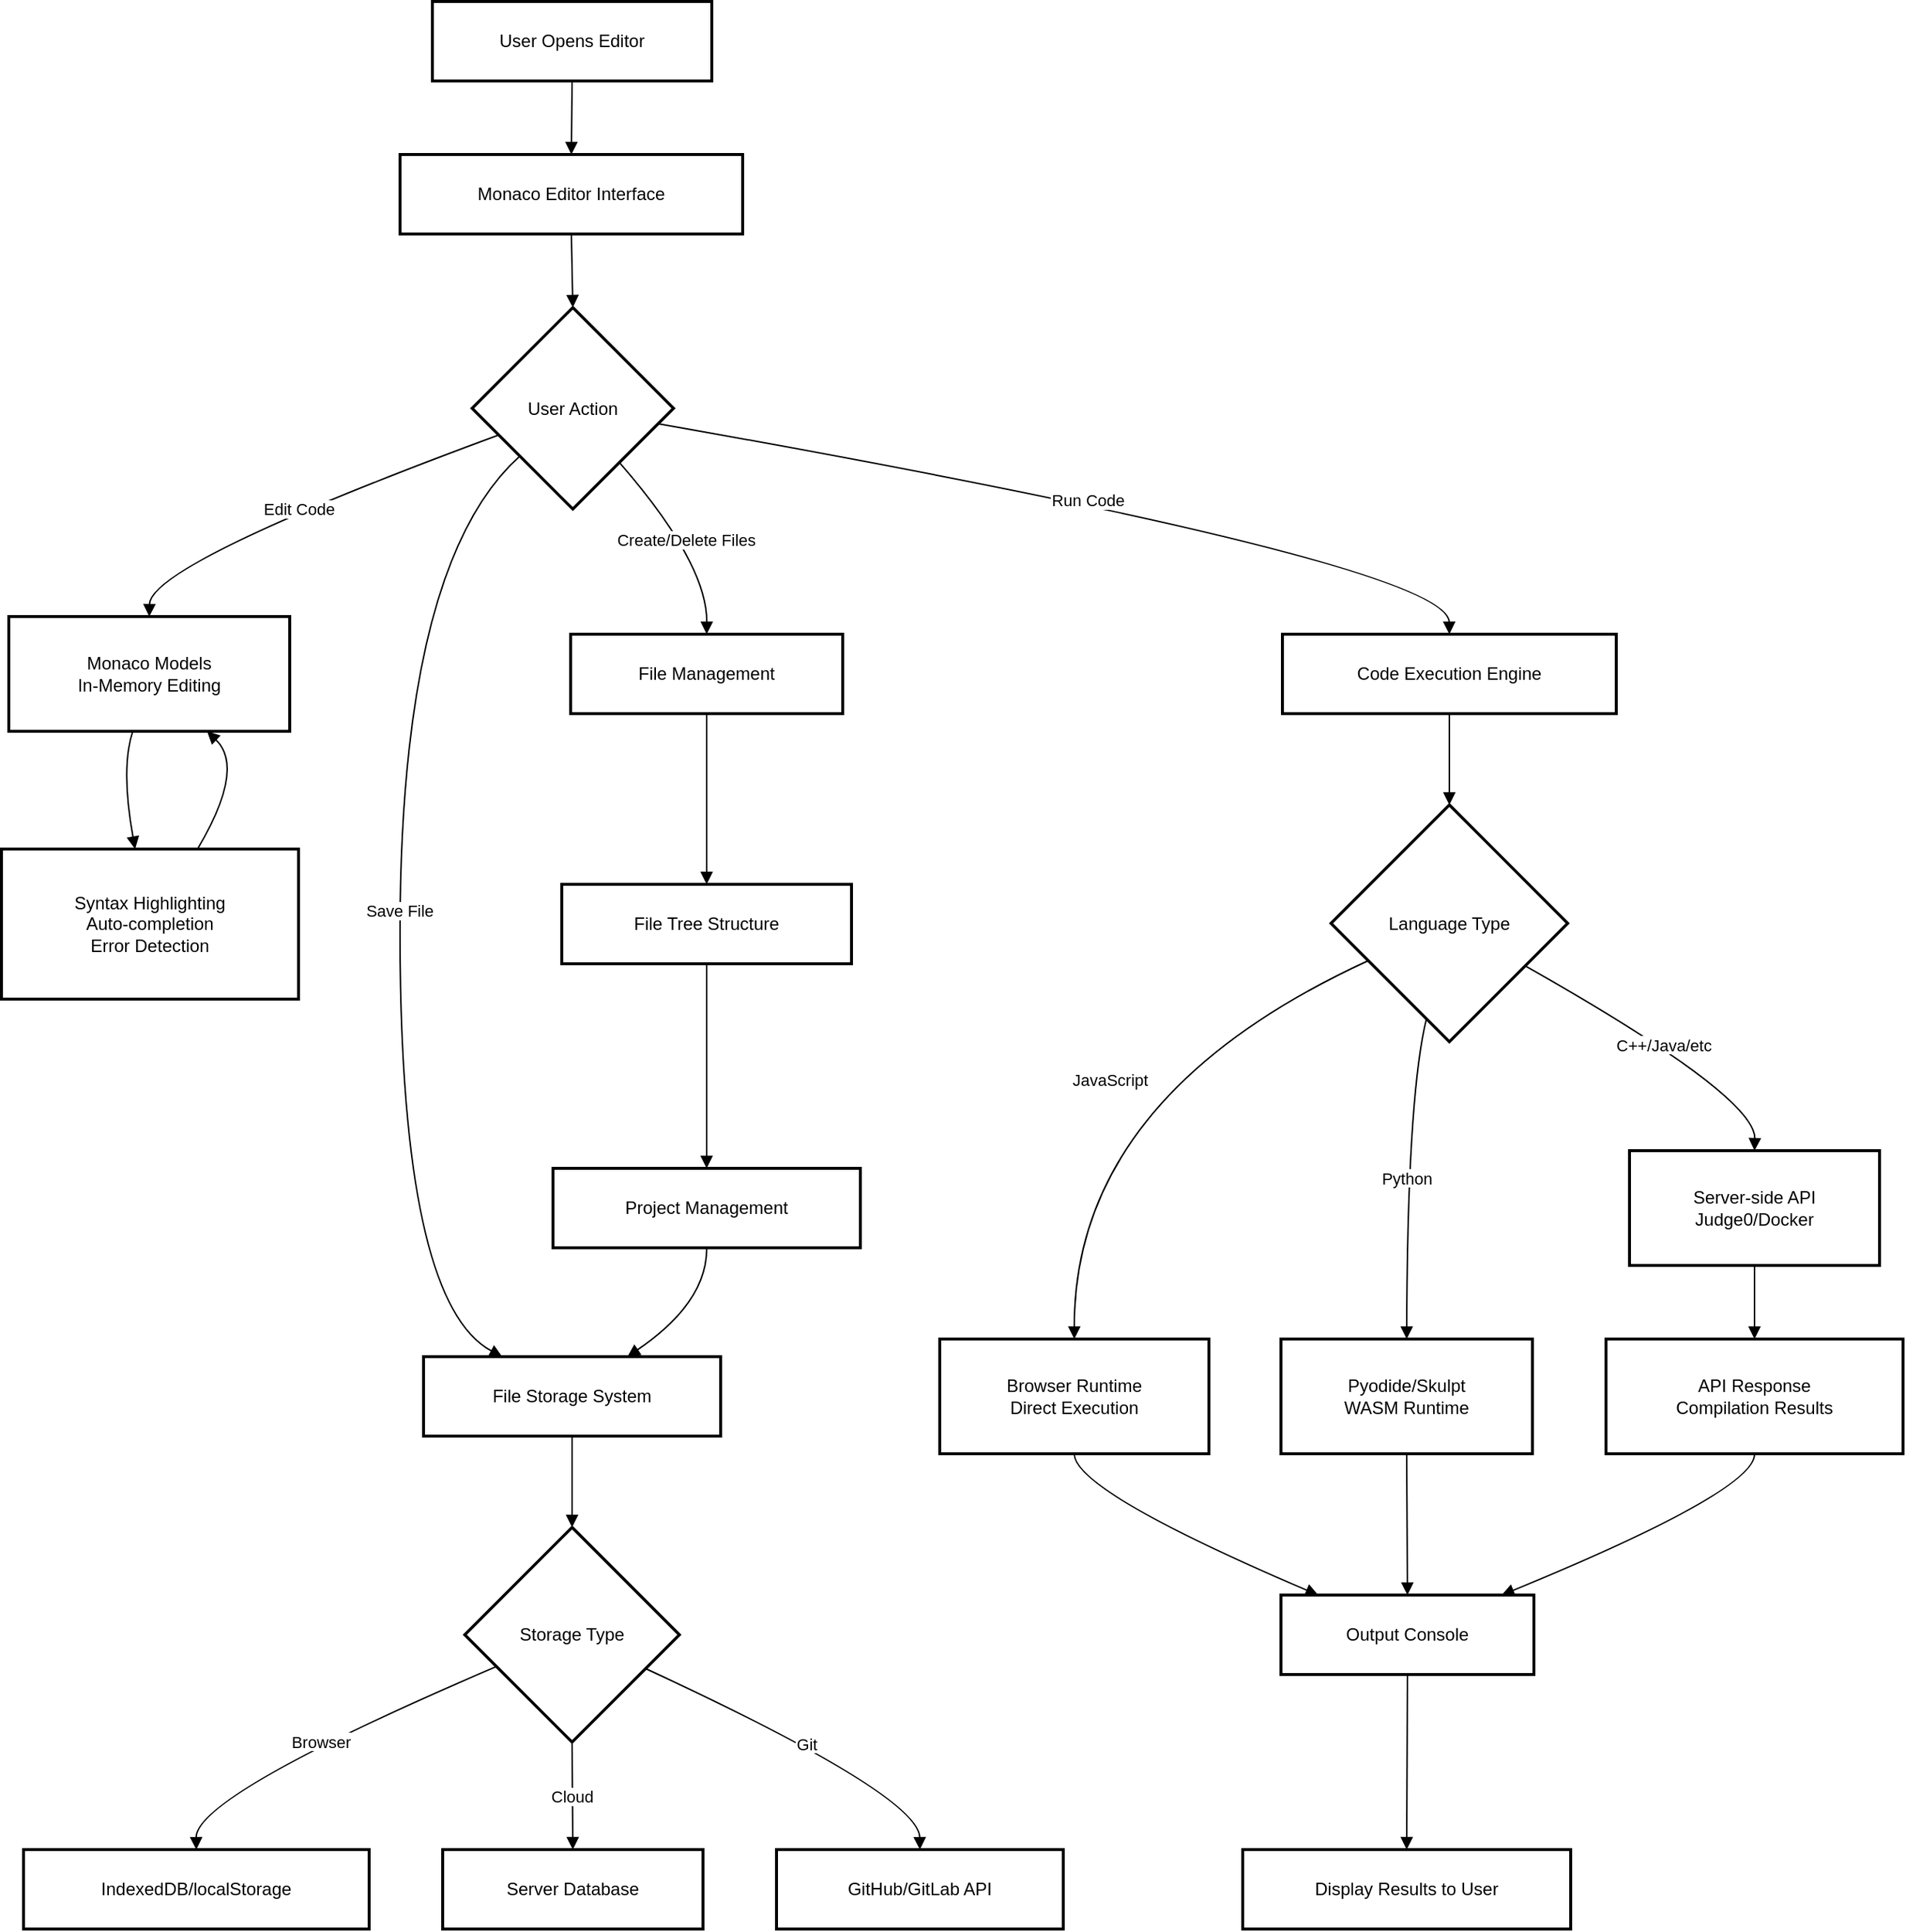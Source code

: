 <mxfile version="28.1.1">
  <diagram name="Page-1" id="MipQ-z4zNH1stUfnN7m8">
    <mxGraphModel dx="1457" dy="569" grid="1" gridSize="10" guides="1" tooltips="1" connect="1" arrows="1" fold="1" page="1" pageScale="1" pageWidth="827" pageHeight="1169" math="0" shadow="0">
      <root>
        <mxCell id="0" />
        <mxCell id="1" parent="0" />
        <mxCell id="kAASRupHCh5nSyGOGbmb-1" value="User Opens Editor" style="whiteSpace=wrap;strokeWidth=2;" parent="1" vertex="1">
          <mxGeometry x="473" y="400" width="190" height="54" as="geometry" />
        </mxCell>
        <mxCell id="kAASRupHCh5nSyGOGbmb-2" value="Monaco Editor Interface" style="whiteSpace=wrap;strokeWidth=2;" parent="1" vertex="1">
          <mxGeometry x="451" y="504" width="233" height="54" as="geometry" />
        </mxCell>
        <mxCell id="kAASRupHCh5nSyGOGbmb-3" value="User Action" style="rhombus;strokeWidth=2;whiteSpace=wrap;" parent="1" vertex="1">
          <mxGeometry x="500" y="608" width="137" height="137" as="geometry" />
        </mxCell>
        <mxCell id="kAASRupHCh5nSyGOGbmb-4" value="Monaco Models&#xa;In-Memory Editing" style="whiteSpace=wrap;strokeWidth=2;" parent="1" vertex="1">
          <mxGeometry x="185" y="818" width="191" height="78" as="geometry" />
        </mxCell>
        <mxCell id="kAASRupHCh5nSyGOGbmb-5" value="File Storage System" style="whiteSpace=wrap;strokeWidth=2;" parent="1" vertex="1">
          <mxGeometry x="467" y="1321" width="202" height="54" as="geometry" />
        </mxCell>
        <mxCell id="kAASRupHCh5nSyGOGbmb-6" value="Code Execution Engine" style="whiteSpace=wrap;strokeWidth=2;" parent="1" vertex="1">
          <mxGeometry x="1051" y="830" width="227" height="54" as="geometry" />
        </mxCell>
        <mxCell id="kAASRupHCh5nSyGOGbmb-7" value="File Management" style="whiteSpace=wrap;strokeWidth=2;" parent="1" vertex="1">
          <mxGeometry x="567" y="830" width="185" height="54" as="geometry" />
        </mxCell>
        <mxCell id="kAASRupHCh5nSyGOGbmb-8" value="Syntax Highlighting&#xa;Auto-completion&#xa;Error Detection" style="whiteSpace=wrap;strokeWidth=2;" parent="1" vertex="1">
          <mxGeometry x="180" y="976" width="202" height="102" as="geometry" />
        </mxCell>
        <mxCell id="kAASRupHCh5nSyGOGbmb-9" value="Storage Type" style="rhombus;strokeWidth=2;whiteSpace=wrap;" parent="1" vertex="1">
          <mxGeometry x="495" y="1437" width="146" height="146" as="geometry" />
        </mxCell>
        <mxCell id="kAASRupHCh5nSyGOGbmb-10" value="IndexedDB/localStorage" style="whiteSpace=wrap;strokeWidth=2;" parent="1" vertex="1">
          <mxGeometry x="195" y="1656" width="235" height="54" as="geometry" />
        </mxCell>
        <mxCell id="kAASRupHCh5nSyGOGbmb-11" value="Server Database" style="whiteSpace=wrap;strokeWidth=2;" parent="1" vertex="1">
          <mxGeometry x="480" y="1656" width="177" height="54" as="geometry" />
        </mxCell>
        <mxCell id="kAASRupHCh5nSyGOGbmb-12" value="GitHub/GitLab API" style="whiteSpace=wrap;strokeWidth=2;" parent="1" vertex="1">
          <mxGeometry x="707" y="1656" width="195" height="54" as="geometry" />
        </mxCell>
        <mxCell id="kAASRupHCh5nSyGOGbmb-13" value="File Tree Structure" style="whiteSpace=wrap;strokeWidth=2;" parent="1" vertex="1">
          <mxGeometry x="561" y="1000" width="197" height="54" as="geometry" />
        </mxCell>
        <mxCell id="kAASRupHCh5nSyGOGbmb-14" value="Project Management" style="whiteSpace=wrap;strokeWidth=2;" parent="1" vertex="1">
          <mxGeometry x="555" y="1193" width="209" height="54" as="geometry" />
        </mxCell>
        <mxCell id="kAASRupHCh5nSyGOGbmb-15" value="Language Type" style="rhombus;strokeWidth=2;whiteSpace=wrap;" parent="1" vertex="1">
          <mxGeometry x="1084" y="946" width="161" height="161" as="geometry" />
        </mxCell>
        <mxCell id="kAASRupHCh5nSyGOGbmb-16" value="Browser Runtime&#xa;Direct Execution" style="whiteSpace=wrap;strokeWidth=2;" parent="1" vertex="1">
          <mxGeometry x="818" y="1309" width="183" height="78" as="geometry" />
        </mxCell>
        <mxCell id="kAASRupHCh5nSyGOGbmb-17" value="Pyodide/Skulpt&#xa;WASM Runtime" style="whiteSpace=wrap;strokeWidth=2;" parent="1" vertex="1">
          <mxGeometry x="1050" y="1309" width="171" height="78" as="geometry" />
        </mxCell>
        <mxCell id="kAASRupHCh5nSyGOGbmb-18" value="Server-side API&#xa;Judge0/Docker" style="whiteSpace=wrap;strokeWidth=2;" parent="1" vertex="1">
          <mxGeometry x="1287" y="1181" width="170" height="78" as="geometry" />
        </mxCell>
        <mxCell id="kAASRupHCh5nSyGOGbmb-19" value="Output Console" style="whiteSpace=wrap;strokeWidth=2;" parent="1" vertex="1">
          <mxGeometry x="1050" y="1483" width="172" height="54" as="geometry" />
        </mxCell>
        <mxCell id="kAASRupHCh5nSyGOGbmb-20" value="API Response&#xa;Compilation Results" style="whiteSpace=wrap;strokeWidth=2;" parent="1" vertex="1">
          <mxGeometry x="1271" y="1309" width="202" height="78" as="geometry" />
        </mxCell>
        <mxCell id="kAASRupHCh5nSyGOGbmb-21" value="Display Results to User" style="whiteSpace=wrap;strokeWidth=2;" parent="1" vertex="1">
          <mxGeometry x="1024" y="1656" width="223" height="54" as="geometry" />
        </mxCell>
        <mxCell id="kAASRupHCh5nSyGOGbmb-22" value="" style="curved=1;startArrow=none;endArrow=block;exitX=0.5;exitY=1;entryX=0.5;entryY=0;rounded=0;" parent="1" source="kAASRupHCh5nSyGOGbmb-1" target="kAASRupHCh5nSyGOGbmb-2" edge="1">
          <mxGeometry relative="1" as="geometry">
            <Array as="points" />
          </mxGeometry>
        </mxCell>
        <mxCell id="kAASRupHCh5nSyGOGbmb-23" value="" style="curved=1;startArrow=none;endArrow=block;exitX=0.5;exitY=1;entryX=0.5;entryY=0;rounded=0;" parent="1" source="kAASRupHCh5nSyGOGbmb-2" target="kAASRupHCh5nSyGOGbmb-3" edge="1">
          <mxGeometry relative="1" as="geometry">
            <Array as="points" />
          </mxGeometry>
        </mxCell>
        <mxCell id="kAASRupHCh5nSyGOGbmb-24" value="Edit Code" style="curved=1;startArrow=none;endArrow=block;exitX=0;exitY=0.68;entryX=0.5;entryY=0.01;rounded=0;" parent="1" source="kAASRupHCh5nSyGOGbmb-3" target="kAASRupHCh5nSyGOGbmb-4" edge="1">
          <mxGeometry relative="1" as="geometry">
            <Array as="points">
              <mxPoint x="281" y="782" />
            </Array>
          </mxGeometry>
        </mxCell>
        <mxCell id="kAASRupHCh5nSyGOGbmb-25" value="Save File" style="curved=1;startArrow=none;endArrow=block;exitX=0;exitY=0.95;entryX=0.26;entryY=-0.01;rounded=0;" parent="1" source="kAASRupHCh5nSyGOGbmb-3" target="kAASRupHCh5nSyGOGbmb-5" edge="1">
          <mxGeometry relative="1" as="geometry">
            <Array as="points">
              <mxPoint x="451" y="782" />
              <mxPoint x="451" y="1284" />
            </Array>
          </mxGeometry>
        </mxCell>
        <mxCell id="kAASRupHCh5nSyGOGbmb-26" value="Run Code" style="curved=1;startArrow=none;endArrow=block;exitX=1;exitY=0.59;entryX=0.5;entryY=0.01;rounded=0;" parent="1" source="kAASRupHCh5nSyGOGbmb-3" target="kAASRupHCh5nSyGOGbmb-6" edge="1">
          <mxGeometry relative="1" as="geometry">
            <Array as="points">
              <mxPoint x="1164" y="782" />
            </Array>
          </mxGeometry>
        </mxCell>
        <mxCell id="kAASRupHCh5nSyGOGbmb-27" value="Create/Delete Files" style="curved=1;startArrow=none;endArrow=block;exitX=0.93;exitY=1;entryX=0.5;entryY=0.01;rounded=0;" parent="1" source="kAASRupHCh5nSyGOGbmb-3" target="kAASRupHCh5nSyGOGbmb-7" edge="1">
          <mxGeometry relative="1" as="geometry">
            <Array as="points">
              <mxPoint x="660" y="782" />
            </Array>
          </mxGeometry>
        </mxCell>
        <mxCell id="kAASRupHCh5nSyGOGbmb-28" value="" style="curved=1;startArrow=none;endArrow=block;exitX=0.44;exitY=1.01;entryX=0.45;entryY=0;rounded=0;" parent="1" source="kAASRupHCh5nSyGOGbmb-4" target="kAASRupHCh5nSyGOGbmb-8" edge="1">
          <mxGeometry relative="1" as="geometry">
            <Array as="points">
              <mxPoint x="261" y="921" />
            </Array>
          </mxGeometry>
        </mxCell>
        <mxCell id="kAASRupHCh5nSyGOGbmb-29" value="" style="curved=1;startArrow=none;endArrow=block;exitX=0.66;exitY=0;entryX=0.71;entryY=1.01;rounded=0;" parent="1" source="kAASRupHCh5nSyGOGbmb-8" target="kAASRupHCh5nSyGOGbmb-4" edge="1">
          <mxGeometry relative="1" as="geometry">
            <Array as="points">
              <mxPoint x="346" y="921" />
            </Array>
          </mxGeometry>
        </mxCell>
        <mxCell id="kAASRupHCh5nSyGOGbmb-30" value="" style="curved=1;startArrow=none;endArrow=block;exitX=0.5;exitY=0.99;entryX=0.5;entryY=0;rounded=0;" parent="1" source="kAASRupHCh5nSyGOGbmb-5" target="kAASRupHCh5nSyGOGbmb-9" edge="1">
          <mxGeometry relative="1" as="geometry">
            <Array as="points" />
          </mxGeometry>
        </mxCell>
        <mxCell id="kAASRupHCh5nSyGOGbmb-31" value="Browser" style="curved=1;startArrow=none;endArrow=block;exitX=0;exitY=0.71;entryX=0.5;entryY=0;rounded=0;" parent="1" source="kAASRupHCh5nSyGOGbmb-9" target="kAASRupHCh5nSyGOGbmb-10" edge="1">
          <mxGeometry relative="1" as="geometry">
            <Array as="points">
              <mxPoint x="312" y="1619" />
            </Array>
          </mxGeometry>
        </mxCell>
        <mxCell id="kAASRupHCh5nSyGOGbmb-32" value="Cloud" style="curved=1;startArrow=none;endArrow=block;exitX=0.5;exitY=1;entryX=0.5;entryY=0;rounded=0;" parent="1" source="kAASRupHCh5nSyGOGbmb-9" target="kAASRupHCh5nSyGOGbmb-11" edge="1">
          <mxGeometry relative="1" as="geometry">
            <Array as="points" />
          </mxGeometry>
        </mxCell>
        <mxCell id="kAASRupHCh5nSyGOGbmb-33" value="Git" style="curved=1;startArrow=none;endArrow=block;exitX=1;exitY=0.73;entryX=0.5;entryY=0;rounded=0;" parent="1" source="kAASRupHCh5nSyGOGbmb-9" target="kAASRupHCh5nSyGOGbmb-12" edge="1">
          <mxGeometry relative="1" as="geometry">
            <Array as="points">
              <mxPoint x="804" y="1619" />
            </Array>
          </mxGeometry>
        </mxCell>
        <mxCell id="kAASRupHCh5nSyGOGbmb-34" value="" style="curved=1;startArrow=none;endArrow=block;exitX=0.5;exitY=1.01;entryX=0.5;entryY=0;rounded=0;" parent="1" source="kAASRupHCh5nSyGOGbmb-7" target="kAASRupHCh5nSyGOGbmb-13" edge="1">
          <mxGeometry relative="1" as="geometry">
            <Array as="points" />
          </mxGeometry>
        </mxCell>
        <mxCell id="kAASRupHCh5nSyGOGbmb-35" value="" style="curved=1;startArrow=none;endArrow=block;exitX=0.5;exitY=1;entryX=0.5;entryY=-0.01;rounded=0;" parent="1" source="kAASRupHCh5nSyGOGbmb-13" target="kAASRupHCh5nSyGOGbmb-14" edge="1">
          <mxGeometry relative="1" as="geometry">
            <Array as="points" />
          </mxGeometry>
        </mxCell>
        <mxCell id="kAASRupHCh5nSyGOGbmb-36" value="" style="curved=1;startArrow=none;endArrow=block;exitX=0.5;exitY=0.99;entryX=0.69;entryY=-0.01;rounded=0;" parent="1" source="kAASRupHCh5nSyGOGbmb-14" target="kAASRupHCh5nSyGOGbmb-5" edge="1">
          <mxGeometry relative="1" as="geometry">
            <Array as="points">
              <mxPoint x="660" y="1284" />
            </Array>
          </mxGeometry>
        </mxCell>
        <mxCell id="kAASRupHCh5nSyGOGbmb-37" value="" style="curved=1;startArrow=none;endArrow=block;exitX=0.5;exitY=1.01;entryX=0.5;entryY=0;rounded=0;" parent="1" source="kAASRupHCh5nSyGOGbmb-6" target="kAASRupHCh5nSyGOGbmb-15" edge="1">
          <mxGeometry relative="1" as="geometry">
            <Array as="points" />
          </mxGeometry>
        </mxCell>
        <mxCell id="kAASRupHCh5nSyGOGbmb-38" value="JavaScript" style="curved=1;startArrow=none;endArrow=block;exitX=0;exitY=0.73;entryX=0.5;entryY=0;rounded=0;" parent="1" source="kAASRupHCh5nSyGOGbmb-15" target="kAASRupHCh5nSyGOGbmb-16" edge="1">
          <mxGeometry relative="1" as="geometry">
            <Array as="points">
              <mxPoint x="909" y="1144" />
            </Array>
          </mxGeometry>
        </mxCell>
        <mxCell id="kAASRupHCh5nSyGOGbmb-39" value="Python" style="curved=1;startArrow=none;endArrow=block;exitX=0.38;exitY=1;entryX=0.5;entryY=0;rounded=0;" parent="1" source="kAASRupHCh5nSyGOGbmb-15" target="kAASRupHCh5nSyGOGbmb-17" edge="1">
          <mxGeometry relative="1" as="geometry">
            <Array as="points">
              <mxPoint x="1136" y="1144" />
            </Array>
          </mxGeometry>
        </mxCell>
        <mxCell id="kAASRupHCh5nSyGOGbmb-40" value="C++/Java/etc" style="curved=1;startArrow=none;endArrow=block;exitX=1;exitY=0.78;entryX=0.5;entryY=0;rounded=0;" parent="1" source="kAASRupHCh5nSyGOGbmb-15" target="kAASRupHCh5nSyGOGbmb-18" edge="1">
          <mxGeometry relative="1" as="geometry">
            <Array as="points">
              <mxPoint x="1373" y="1144" />
            </Array>
          </mxGeometry>
        </mxCell>
        <mxCell id="kAASRupHCh5nSyGOGbmb-41" value="" style="curved=1;startArrow=none;endArrow=block;exitX=0.5;exitY=1;entryX=0.14;entryY=-0.01;rounded=0;" parent="1" source="kAASRupHCh5nSyGOGbmb-16" target="kAASRupHCh5nSyGOGbmb-19" edge="1">
          <mxGeometry relative="1" as="geometry">
            <Array as="points">
              <mxPoint x="909" y="1412" />
            </Array>
          </mxGeometry>
        </mxCell>
        <mxCell id="kAASRupHCh5nSyGOGbmb-42" value="" style="curved=1;startArrow=none;endArrow=block;exitX=0.5;exitY=1;entryX=0.5;entryY=-0.01;rounded=0;" parent="1" source="kAASRupHCh5nSyGOGbmb-17" target="kAASRupHCh5nSyGOGbmb-19" edge="1">
          <mxGeometry relative="1" as="geometry">
            <Array as="points" />
          </mxGeometry>
        </mxCell>
        <mxCell id="kAASRupHCh5nSyGOGbmb-43" value="" style="curved=1;startArrow=none;endArrow=block;exitX=0.5;exitY=1;entryX=0.5;entryY=0;rounded=0;" parent="1" source="kAASRupHCh5nSyGOGbmb-18" target="kAASRupHCh5nSyGOGbmb-20" edge="1">
          <mxGeometry relative="1" as="geometry">
            <Array as="points" />
          </mxGeometry>
        </mxCell>
        <mxCell id="kAASRupHCh5nSyGOGbmb-44" value="" style="curved=1;startArrow=none;endArrow=block;exitX=0.5;exitY=1;entryX=0.88;entryY=-0.01;rounded=0;" parent="1" source="kAASRupHCh5nSyGOGbmb-20" target="kAASRupHCh5nSyGOGbmb-19" edge="1">
          <mxGeometry relative="1" as="geometry">
            <Array as="points">
              <mxPoint x="1373" y="1412" />
            </Array>
          </mxGeometry>
        </mxCell>
        <mxCell id="kAASRupHCh5nSyGOGbmb-45" value="" style="curved=1;startArrow=none;endArrow=block;exitX=0.5;exitY=0.99;entryX=0.5;entryY=0;rounded=0;" parent="1" source="kAASRupHCh5nSyGOGbmb-19" target="kAASRupHCh5nSyGOGbmb-21" edge="1">
          <mxGeometry relative="1" as="geometry">
            <Array as="points" />
          </mxGeometry>
        </mxCell>
      </root>
    </mxGraphModel>
  </diagram>
</mxfile>
